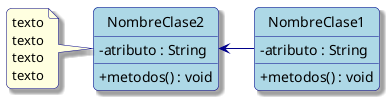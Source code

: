 @startuml
'https://plantuml.com/class-diagram
hide circle
skinparam classAttributeIconSize 0
skinparam backgroundColor White
skinparam RoundCorner 10
skinparam Shadowing true

skinparam class {
    ArrowColor DarkBlue
    BackgroundColor LightBlue
    BorderColor DarkBlue
}

skinparam note {
    BackgroundColor LightYellow
    BorderColor DarkBlue
}


class NombreClase1 {
    - atributo : String
    + metodos() : void
}

class NombreClase2 {
    - atributo : String
    + metodos() : void
}
note left
    texto
    texto
    texto
    texto
end note

NombreClase2 <- NombreClase1

@enduml